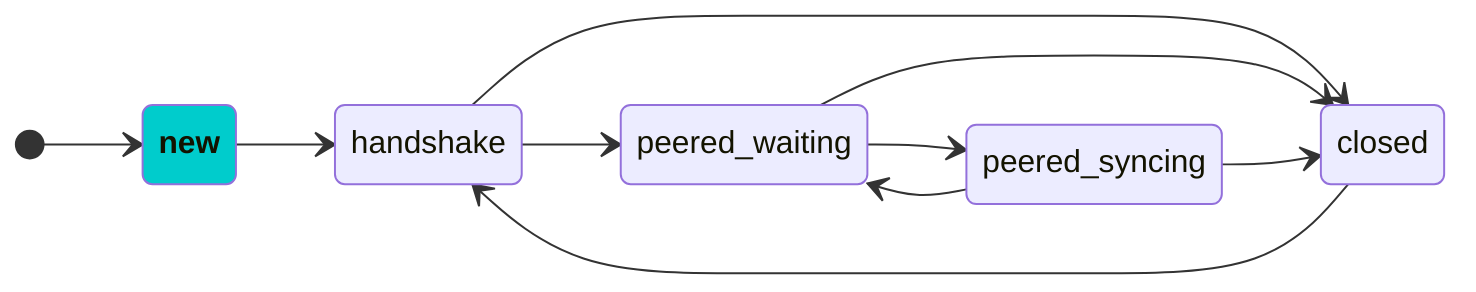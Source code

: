 stateDiagram-v2
    direction LR
    
    classDef currentState fill:#0CC,font-weight:bold,strike-width:2px

    [*] --> new:::currentState
    new --> handshake
    handshake --> closed
    handshake --> peered_waiting
    peered_waiting --> closed
    peered_waiting --> peered_syncing
    peered_syncing --> closed
    peered_syncing --> peered_waiting
    closed --> handshake